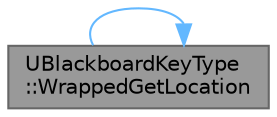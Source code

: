 digraph "UBlackboardKeyType::WrappedGetLocation"
{
 // INTERACTIVE_SVG=YES
 // LATEX_PDF_SIZE
  bgcolor="transparent";
  edge [fontname=Helvetica,fontsize=10,labelfontname=Helvetica,labelfontsize=10];
  node [fontname=Helvetica,fontsize=10,shape=box,height=0.2,width=0.4];
  rankdir="LR";
  Node1 [id="Node000001",label="UBlackboardKeyType\l::WrappedGetLocation",height=0.2,width=0.4,color="gray40", fillcolor="grey60", style="filled", fontcolor="black",tooltip="extract location from entry, supports instanced keys"];
  Node1 -> Node1 [id="edge1_Node000001_Node000001",color="steelblue1",style="solid",tooltip=" "];
}
